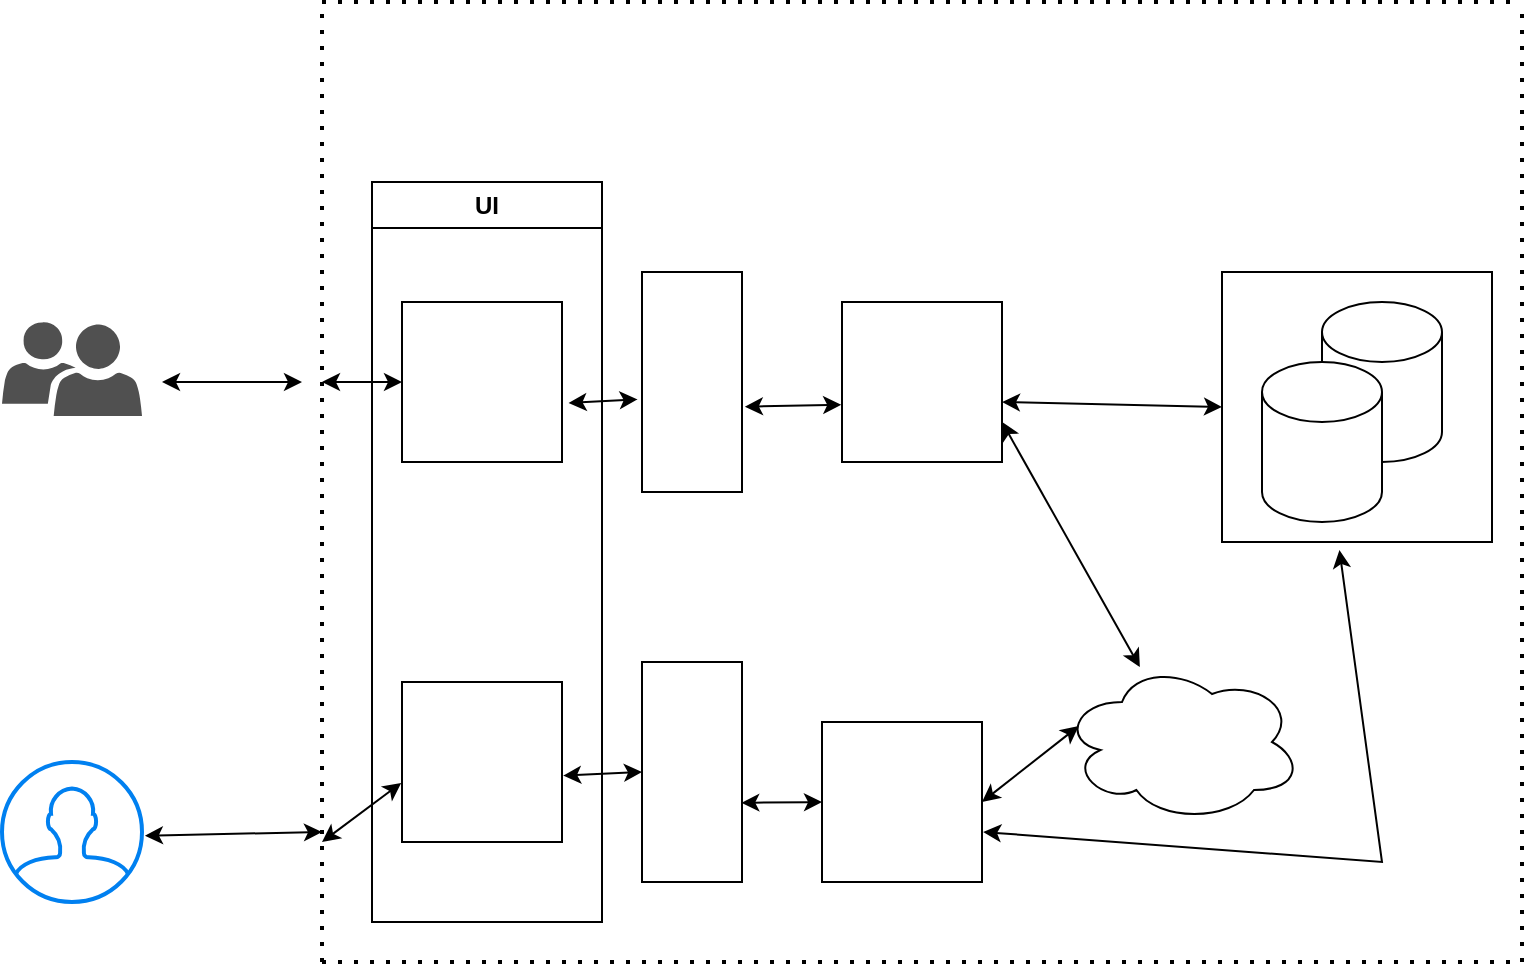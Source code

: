 <mxfile version="20.6.0" type="github">
  <diagram id="E_cge78fTTZtn5-ORyLF" name="Page-1">
    <mxGraphModel dx="944" dy="455" grid="1" gridSize="10" guides="1" tooltips="1" connect="1" arrows="1" fold="1" page="1" pageScale="1" pageWidth="850" pageHeight="1100" math="0" shadow="0">
      <root>
        <mxCell id="0" />
        <mxCell id="1" parent="0" />
        <mxCell id="N589he21j6i4ncA_8xzn-34" value="" style="whiteSpace=wrap;html=1;aspect=fixed;labelBackgroundColor=none;labelBorderColor=none;" vertex="1" parent="1">
          <mxGeometry x="650" y="175" width="135" height="135" as="geometry" />
        </mxCell>
        <mxCell id="N589he21j6i4ncA_8xzn-2" value="" style="sketch=0;pointerEvents=1;shadow=0;dashed=0;html=1;strokeColor=none;labelPosition=center;verticalLabelPosition=bottom;verticalAlign=top;align=center;fillColor=#505050;shape=mxgraph.mscae.intune.user_group" vertex="1" parent="1">
          <mxGeometry x="40" y="200" width="70" height="47" as="geometry" />
        </mxCell>
        <mxCell id="N589he21j6i4ncA_8xzn-3" value="" style="endArrow=classic;startArrow=classic;html=1;rounded=0;" edge="1" parent="1">
          <mxGeometry width="50" height="50" relative="1" as="geometry">
            <mxPoint x="120" y="230" as="sourcePoint" />
            <mxPoint x="190" y="230" as="targetPoint" />
          </mxGeometry>
        </mxCell>
        <mxCell id="N589he21j6i4ncA_8xzn-4" value="" style="endArrow=none;dashed=1;html=1;dashPattern=1 3;strokeWidth=2;rounded=0;" edge="1" parent="1">
          <mxGeometry width="50" height="50" relative="1" as="geometry">
            <mxPoint x="200" y="520" as="sourcePoint" />
            <mxPoint x="200" y="40" as="targetPoint" />
          </mxGeometry>
        </mxCell>
        <mxCell id="N589he21j6i4ncA_8xzn-5" value="" style="endArrow=none;dashed=1;html=1;dashPattern=1 3;strokeWidth=2;rounded=0;" edge="1" parent="1">
          <mxGeometry width="50" height="50" relative="1" as="geometry">
            <mxPoint x="200" y="40" as="sourcePoint" />
            <mxPoint x="800" y="40" as="targetPoint" />
          </mxGeometry>
        </mxCell>
        <mxCell id="N589he21j6i4ncA_8xzn-6" value="" style="endArrow=none;dashed=1;html=1;dashPattern=1 3;strokeWidth=2;rounded=0;" edge="1" parent="1">
          <mxGeometry width="50" height="50" relative="1" as="geometry">
            <mxPoint x="200" y="520" as="sourcePoint" />
            <mxPoint x="800" y="520" as="targetPoint" />
          </mxGeometry>
        </mxCell>
        <mxCell id="N589he21j6i4ncA_8xzn-7" value="" style="endArrow=none;dashed=1;html=1;dashPattern=1 3;strokeWidth=2;rounded=0;" edge="1" parent="1">
          <mxGeometry width="50" height="50" relative="1" as="geometry">
            <mxPoint x="800" y="520" as="sourcePoint" />
            <mxPoint x="800" y="40" as="targetPoint" />
          </mxGeometry>
        </mxCell>
        <mxCell id="N589he21j6i4ncA_8xzn-9" value="" style="rounded=0;whiteSpace=wrap;html=1;verticalAlign=top;" vertex="1" parent="1">
          <mxGeometry x="240" y="190" width="80" height="80" as="geometry" />
        </mxCell>
        <mxCell id="N589he21j6i4ncA_8xzn-21" value="" style="endArrow=classic;startArrow=classic;html=1;rounded=0;" edge="1" parent="1" target="N589he21j6i4ncA_8xzn-9">
          <mxGeometry width="50" height="50" relative="1" as="geometry">
            <mxPoint x="200" y="230" as="sourcePoint" />
            <mxPoint x="440" y="230" as="targetPoint" />
          </mxGeometry>
        </mxCell>
        <mxCell id="N589he21j6i4ncA_8xzn-22" value="" style="rounded=0;whiteSpace=wrap;html=1;labelBackgroundColor=none;labelBorderColor=none;" vertex="1" parent="1">
          <mxGeometry x="360" y="175" width="50" height="110" as="geometry" />
        </mxCell>
        <mxCell id="N589he21j6i4ncA_8xzn-23" value="" style="whiteSpace=wrap;html=1;aspect=fixed;labelBackgroundColor=none;labelBorderColor=none;" vertex="1" parent="1">
          <mxGeometry x="460" y="190" width="80" height="80" as="geometry" />
        </mxCell>
        <mxCell id="N589he21j6i4ncA_8xzn-24" value="" style="shape=cylinder3;whiteSpace=wrap;html=1;boundedLbl=1;backgroundOutline=1;size=15;labelBackgroundColor=none;labelBorderColor=none;" vertex="1" parent="1">
          <mxGeometry x="700" y="190" width="60" height="80" as="geometry" />
        </mxCell>
        <mxCell id="N589he21j6i4ncA_8xzn-25" value="" style="ellipse;shape=cloud;whiteSpace=wrap;html=1;labelBackgroundColor=none;labelBorderColor=none;" vertex="1" parent="1">
          <mxGeometry x="570" y="370" width="120" height="80" as="geometry" />
        </mxCell>
        <mxCell id="N589he21j6i4ncA_8xzn-30" value="" style="html=1;verticalLabelPosition=bottom;align=center;labelBackgroundColor=#ffffff;verticalAlign=top;strokeWidth=2;strokeColor=#0080F0;shadow=0;dashed=0;shape=mxgraph.ios7.icons.user;labelBorderColor=none;" vertex="1" parent="1">
          <mxGeometry x="40" y="420" width="70" height="70" as="geometry" />
        </mxCell>
        <mxCell id="N589he21j6i4ncA_8xzn-31" value="" style="endArrow=classic;startArrow=classic;html=1;rounded=0;exitX=1.041;exitY=0.631;exitDx=0;exitDy=0;exitPerimeter=0;entryX=-0.044;entryY=0.579;entryDx=0;entryDy=0;entryPerimeter=0;" edge="1" parent="1" source="N589he21j6i4ncA_8xzn-9" target="N589he21j6i4ncA_8xzn-22">
          <mxGeometry width="50" height="50" relative="1" as="geometry">
            <mxPoint x="410" y="410" as="sourcePoint" />
            <mxPoint x="460" y="360" as="targetPoint" />
          </mxGeometry>
        </mxCell>
        <mxCell id="N589he21j6i4ncA_8xzn-32" value="" style="endArrow=classic;startArrow=classic;html=1;rounded=0;exitX=1.029;exitY=0.612;exitDx=0;exitDy=0;exitPerimeter=0;entryX=-0.005;entryY=0.642;entryDx=0;entryDy=0;entryPerimeter=0;" edge="1" parent="1" source="N589he21j6i4ncA_8xzn-22" target="N589he21j6i4ncA_8xzn-23">
          <mxGeometry width="50" height="50" relative="1" as="geometry">
            <mxPoint x="410" y="410" as="sourcePoint" />
            <mxPoint x="460" y="360" as="targetPoint" />
          </mxGeometry>
        </mxCell>
        <mxCell id="N589he21j6i4ncA_8xzn-33" value="" style="shape=cylinder3;whiteSpace=wrap;html=1;boundedLbl=1;backgroundOutline=1;size=15;labelBackgroundColor=none;labelBorderColor=none;" vertex="1" parent="1">
          <mxGeometry x="670" y="220" width="60" height="80" as="geometry" />
        </mxCell>
        <mxCell id="N589he21j6i4ncA_8xzn-35" value="" style="endArrow=classic;startArrow=classic;html=1;rounded=0;entryX=0;entryY=0.5;entryDx=0;entryDy=0;exitX=1;exitY=0.625;exitDx=0;exitDy=0;exitPerimeter=0;" edge="1" parent="1" source="N589he21j6i4ncA_8xzn-23" target="N589he21j6i4ncA_8xzn-34">
          <mxGeometry width="50" height="50" relative="1" as="geometry">
            <mxPoint x="340" y="420" as="sourcePoint" />
            <mxPoint x="390" y="370" as="targetPoint" />
          </mxGeometry>
        </mxCell>
        <mxCell id="N589he21j6i4ncA_8xzn-36" value="" style="endArrow=classic;startArrow=classic;html=1;rounded=0;exitX=1;exitY=0.75;exitDx=0;exitDy=0;" edge="1" parent="1" source="N589he21j6i4ncA_8xzn-23" target="N589he21j6i4ncA_8xzn-25">
          <mxGeometry width="50" height="50" relative="1" as="geometry">
            <mxPoint x="340" y="420" as="sourcePoint" />
            <mxPoint x="390" y="370" as="targetPoint" />
          </mxGeometry>
        </mxCell>
        <mxCell id="N589he21j6i4ncA_8xzn-37" value="UI" style="swimlane;whiteSpace=wrap;html=1;labelBackgroundColor=none;labelBorderColor=none;startSize=23;" vertex="1" parent="1">
          <mxGeometry x="225" y="130" width="115" height="370" as="geometry">
            <mxRectangle x="225" y="130" width="50" height="30" as="alternateBounds" />
          </mxGeometry>
        </mxCell>
        <mxCell id="N589he21j6i4ncA_8xzn-38" value="" style="whiteSpace=wrap;html=1;aspect=fixed;labelBackgroundColor=none;labelBorderColor=none;" vertex="1" parent="N589he21j6i4ncA_8xzn-37">
          <mxGeometry x="15" y="250" width="80" height="80" as="geometry" />
        </mxCell>
        <mxCell id="N589he21j6i4ncA_8xzn-39" value="" style="rounded=0;whiteSpace=wrap;html=1;labelBackgroundColor=none;labelBorderColor=none;" vertex="1" parent="1">
          <mxGeometry x="360" y="370" width="50" height="110" as="geometry" />
        </mxCell>
        <mxCell id="N589he21j6i4ncA_8xzn-40" value="" style="whiteSpace=wrap;html=1;aspect=fixed;labelBackgroundColor=none;labelBorderColor=none;" vertex="1" parent="1">
          <mxGeometry x="450" y="400" width="80" height="80" as="geometry" />
        </mxCell>
        <mxCell id="N589he21j6i4ncA_8xzn-41" value="" style="endArrow=classic;startArrow=classic;html=1;rounded=0;exitX=1.007;exitY=0.585;exitDx=0;exitDy=0;entryX=0;entryY=0.5;entryDx=0;entryDy=0;exitPerimeter=0;" edge="1" parent="1" source="N589he21j6i4ncA_8xzn-38" target="N589he21j6i4ncA_8xzn-39">
          <mxGeometry width="50" height="50" relative="1" as="geometry">
            <mxPoint x="340" y="350" as="sourcePoint" />
            <mxPoint x="390" y="300" as="targetPoint" />
          </mxGeometry>
        </mxCell>
        <mxCell id="N589he21j6i4ncA_8xzn-42" value="" style="endArrow=classic;startArrow=classic;html=1;rounded=0;entryX=0;entryY=0.5;entryDx=0;entryDy=0;exitX=0.993;exitY=0.64;exitDx=0;exitDy=0;exitPerimeter=0;" edge="1" parent="1" source="N589he21j6i4ncA_8xzn-39" target="N589he21j6i4ncA_8xzn-40">
          <mxGeometry width="50" height="50" relative="1" as="geometry">
            <mxPoint x="340" y="350" as="sourcePoint" />
            <mxPoint x="390" y="300" as="targetPoint" />
          </mxGeometry>
        </mxCell>
        <mxCell id="N589he21j6i4ncA_8xzn-44" value="" style="endArrow=classic;startArrow=classic;html=1;rounded=0;exitX=1;exitY=0.5;exitDx=0;exitDy=0;entryX=0.07;entryY=0.4;entryDx=0;entryDy=0;entryPerimeter=0;" edge="1" parent="1" source="N589he21j6i4ncA_8xzn-40" target="N589he21j6i4ncA_8xzn-25">
          <mxGeometry width="50" height="50" relative="1" as="geometry">
            <mxPoint x="340" y="350" as="sourcePoint" />
            <mxPoint x="390" y="300" as="targetPoint" />
          </mxGeometry>
        </mxCell>
        <mxCell id="N589he21j6i4ncA_8xzn-45" value="" style="endArrow=classic;startArrow=classic;html=1;rounded=0;exitX=1.007;exitY=0.687;exitDx=0;exitDy=0;exitPerimeter=0;entryX=0.435;entryY=1.03;entryDx=0;entryDy=0;entryPerimeter=0;" edge="1" parent="1" source="N589he21j6i4ncA_8xzn-40" target="N589he21j6i4ncA_8xzn-34">
          <mxGeometry width="50" height="50" relative="1" as="geometry">
            <mxPoint x="420" y="380" as="sourcePoint" />
            <mxPoint x="700" y="500" as="targetPoint" />
            <Array as="points">
              <mxPoint x="730" y="470" />
            </Array>
          </mxGeometry>
        </mxCell>
        <mxCell id="N589he21j6i4ncA_8xzn-46" value="" style="endArrow=classic;startArrow=classic;html=1;rounded=0;exitX=1.021;exitY=0.526;exitDx=0;exitDy=0;exitPerimeter=0;" edge="1" parent="1" source="N589he21j6i4ncA_8xzn-30">
          <mxGeometry width="50" height="50" relative="1" as="geometry">
            <mxPoint x="420" y="380" as="sourcePoint" />
            <mxPoint x="200" y="455" as="targetPoint" />
          </mxGeometry>
        </mxCell>
        <mxCell id="N589he21j6i4ncA_8xzn-48" value="" style="endArrow=classic;startArrow=classic;html=1;rounded=0;entryX=-0.005;entryY=0.631;entryDx=0;entryDy=0;entryPerimeter=0;" edge="1" parent="1" target="N589he21j6i4ncA_8xzn-38">
          <mxGeometry width="50" height="50" relative="1" as="geometry">
            <mxPoint x="200" y="460" as="sourcePoint" />
            <mxPoint x="470" y="330" as="targetPoint" />
          </mxGeometry>
        </mxCell>
      </root>
    </mxGraphModel>
  </diagram>
</mxfile>
